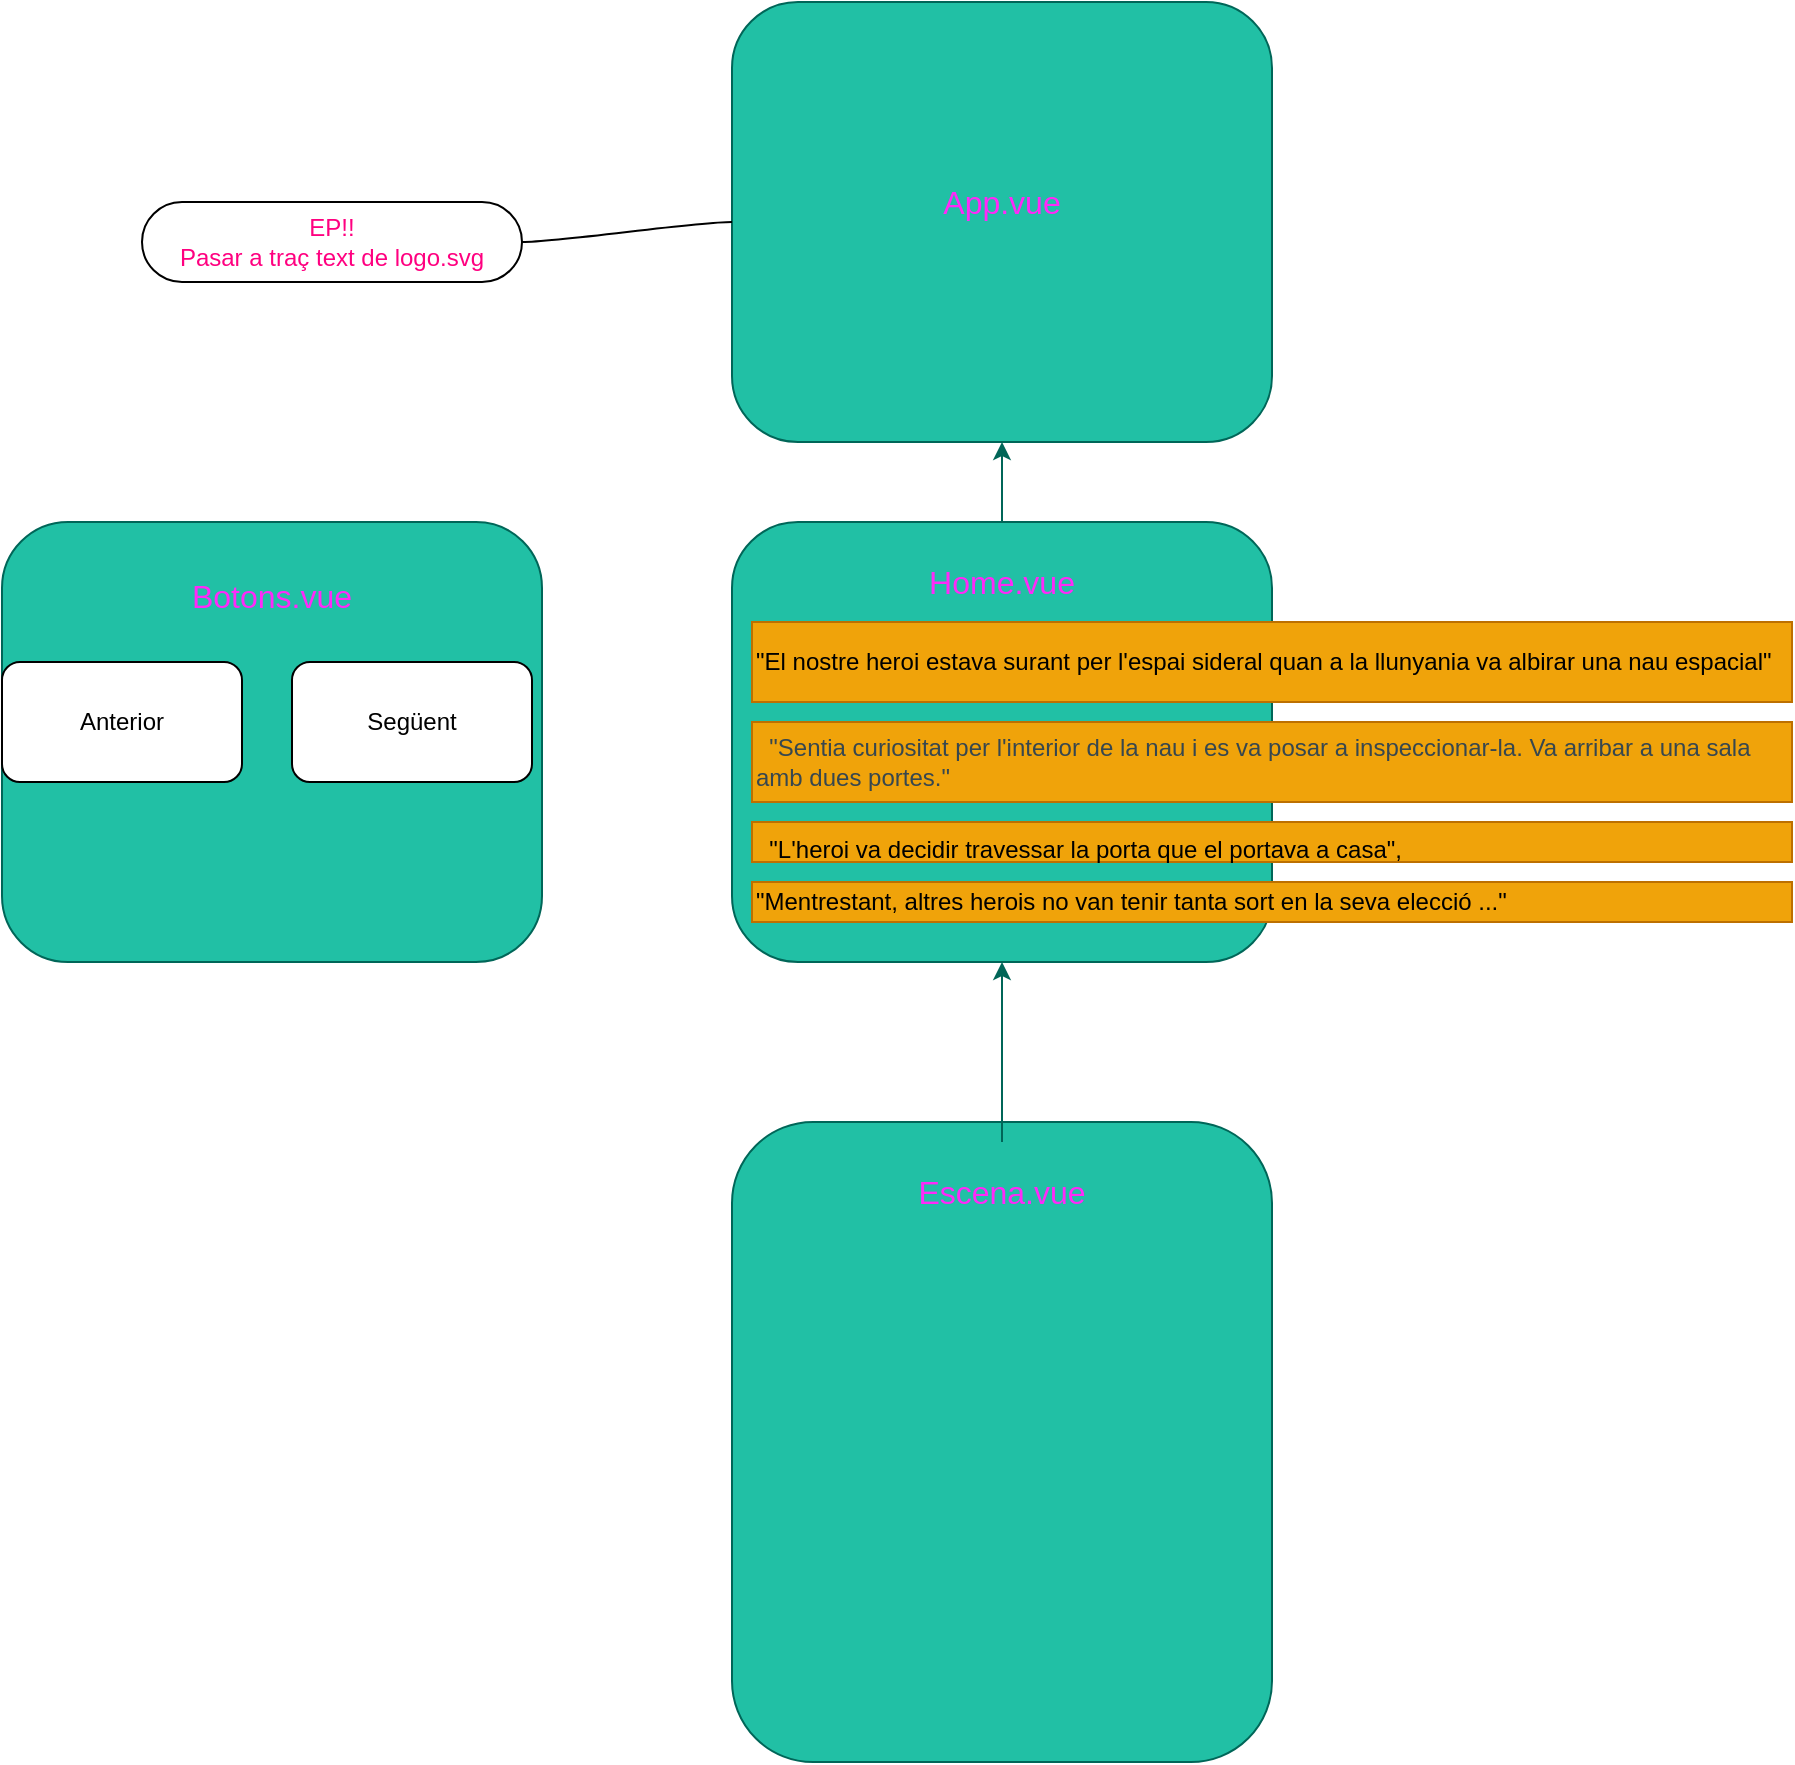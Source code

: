 <mxfile>
    <diagram id="e91MqwquHhz2js4BfBC9" name="Page-1">
        <mxGraphModel dx="1401" dy="735" grid="1" gridSize="10" guides="1" tooltips="1" connect="1" arrows="1" fold="1" page="1" pageScale="1" pageWidth="827" pageHeight="1169" math="0" shadow="0">
            <root>
                <mxCell id="0"/>
                <mxCell id="1" parent="0"/>
                <mxCell id="2" value="" style="whiteSpace=wrap;html=1;fillColor=#21C0A5;strokeColor=#006658;fontColor=#5C5C5C;rounded=1;" parent="1" vertex="1">
                    <mxGeometry x="-10" y="10" width="270" height="220" as="geometry"/>
                </mxCell>
                <mxCell id="3" value="&lt;font style=&quot;font-size: 16px&quot; color=&quot;#ff29f8&quot;&gt;App.vue&lt;/font&gt;" style="text;html=1;strokeColor=none;fillColor=none;align=center;verticalAlign=middle;whiteSpace=wrap;fontColor=#5C5C5C;rounded=1;" parent="1" vertex="1">
                    <mxGeometry x="90" y="90" width="70" height="40" as="geometry"/>
                </mxCell>
                <mxCell id="10" style="edgeStyle=orthogonalEdgeStyle;rounded=1;sketch=0;orthogonalLoop=1;jettySize=auto;html=1;exitX=0.5;exitY=0;exitDx=0;exitDy=0;fontColor=#5C5C5C;strokeColor=#006658;fillColor=#21C0A5;" parent="1" source="4" target="2" edge="1">
                    <mxGeometry relative="1" as="geometry"/>
                </mxCell>
                <mxCell id="4" value="" style="whiteSpace=wrap;html=1;fillColor=#21C0A5;strokeColor=#006658;fontColor=#5C5C5C;rounded=1;" parent="1" vertex="1">
                    <mxGeometry x="-10" y="270" width="270" height="220" as="geometry"/>
                </mxCell>
                <mxCell id="5" value="&lt;font style=&quot;font-size: 16px&quot; color=&quot;#ff29f8&quot;&gt;Home.vue&lt;/font&gt;" style="text;html=1;strokeColor=none;fillColor=none;align=center;verticalAlign=middle;whiteSpace=wrap;fontColor=#5C5C5C;rounded=1;" parent="1" vertex="1">
                    <mxGeometry x="90" y="280" width="70" height="40" as="geometry"/>
                </mxCell>
                <mxCell id="6" value="" style="whiteSpace=wrap;html=1;fillColor=#21C0A5;strokeColor=#006658;fontColor=#5C5C5C;rounded=1;" parent="1" vertex="1">
                    <mxGeometry x="-10" y="570" width="270" height="320" as="geometry"/>
                </mxCell>
                <mxCell id="9" style="edgeStyle=orthogonalEdgeStyle;rounded=1;sketch=0;orthogonalLoop=1;jettySize=auto;html=1;fontColor=#5C5C5C;strokeColor=#006658;fillColor=#21C0A5;" parent="1" source="7" target="4" edge="1">
                    <mxGeometry relative="1" as="geometry"/>
                </mxCell>
                <mxCell id="7" value="&lt;font style=&quot;font-size: 16px&quot; color=&quot;#ff29f8&quot;&gt;Escena.vue&lt;/font&gt;" style="text;html=1;strokeColor=none;fillColor=none;align=center;verticalAlign=middle;whiteSpace=wrap;fontColor=#5C5C5C;rounded=1;" parent="1" vertex="1">
                    <mxGeometry x="75" y="580" width="100" height="50" as="geometry"/>
                </mxCell>
                <mxCell id="8" value="&quot;El nostre heroi estava surant per l'espai sideral quan a la llunyania va albirar una nau espacial&quot;" style="text;strokeColor=#BD7000;fillColor=#f0a30a;align=left;verticalAlign=middle;rounded=0;sketch=0;fontColor=#000000;whiteSpace=wrap;html=1;" parent="1" vertex="1">
                    <mxGeometry y="320" width="520" height="40" as="geometry"/>
                </mxCell>
                <mxCell id="11" value="&lt;span style=&quot;color: rgb(55 , 71 , 79) ; font-family: &amp;#34;montserrat&amp;#34; , &amp;#34;arial&amp;#34; , &amp;#34;helvetica&amp;#34;&quot;&gt;&lt;font style=&quot;font-size: 12px&quot;&gt;&amp;nbsp; &quot;Sentia curiositat per l'interior de la nau i es va posar a inspeccionar-la. Va arribar a una sala amb dues portes.&quot;&lt;/font&gt;&lt;/span&gt;" style="text;strokeColor=#BD7000;fillColor=#f0a30a;align=left;verticalAlign=middle;rounded=0;sketch=0;fontColor=#000000;whiteSpace=wrap;html=1;" parent="1" vertex="1">
                    <mxGeometry y="370" width="520" height="40" as="geometry"/>
                </mxCell>
                <mxCell id="12" value="  &amp;quot;L&amp;#39;heroi va decidir travessar la porta que el portava a casa&amp;quot;,&lt;br&gt;&lt;br&gt;" style="text;strokeColor=#BD7000;fillColor=#f0a30a;align=left;verticalAlign=top;rounded=0;sketch=0;fontColor=#000000;whiteSpace=wrap;html=1;" parent="1" vertex="1">
                    <mxGeometry y="420" width="520" height="20" as="geometry"/>
                </mxCell>
                <mxCell id="13" value="&amp;quot;Mentrestant, altres herois no van tenir tanta sort en la seva elecció ...&amp;quot;&lt;br&gt;" style="text;strokeColor=#BD7000;fillColor=#f0a30a;align=left;verticalAlign=middle;rounded=0;sketch=0;fontColor=#000000;whiteSpace=wrap;html=1;" parent="1" vertex="1">
                    <mxGeometry y="450" width="520" height="20" as="geometry"/>
                </mxCell>
                <mxCell id="14" value="" style="whiteSpace=wrap;html=1;fillColor=#21C0A5;strokeColor=#006658;fontColor=#5C5C5C;rounded=1;" parent="1" vertex="1">
                    <mxGeometry x="-375" y="270" width="270" height="220" as="geometry"/>
                </mxCell>
                <mxCell id="15" value="&lt;font style=&quot;font-size: 16px&quot; color=&quot;#ff29f8&quot;&gt;Botons.vue&lt;/font&gt;" style="text;html=1;strokeColor=none;fillColor=none;align=center;verticalAlign=middle;whiteSpace=wrap;fontColor=#5C5C5C;rounded=1;" parent="1" vertex="1">
                    <mxGeometry x="-290" y="287" width="100" height="40" as="geometry"/>
                </mxCell>
                <mxCell id="16" value="" style="rounded=1;whiteSpace=wrap;html=1;" parent="1" vertex="1">
                    <mxGeometry x="-375" y="340" width="120" height="60" as="geometry"/>
                </mxCell>
                <mxCell id="19" value="Anterior" style="text;html=1;strokeColor=none;fillColor=none;align=center;verticalAlign=middle;whiteSpace=wrap;rounded=0;" parent="1" vertex="1">
                    <mxGeometry x="-335" y="360" width="40" height="20" as="geometry"/>
                </mxCell>
                <mxCell id="20" value="" style="rounded=1;whiteSpace=wrap;html=1;" parent="1" vertex="1">
                    <mxGeometry x="-230" y="340" width="120" height="60" as="geometry"/>
                </mxCell>
                <mxCell id="21" value="Següent" style="text;html=1;strokeColor=none;fillColor=none;align=center;verticalAlign=middle;whiteSpace=wrap;rounded=0;" parent="1" vertex="1">
                    <mxGeometry x="-190" y="360" width="40" height="20" as="geometry"/>
                </mxCell>
                <mxCell id="23" value="&lt;font color=&quot;#ff0080&quot;&gt;EP!!&lt;br&gt;Pasar a traç text de logo.svg&lt;/font&gt;" style="whiteSpace=wrap;html=1;rounded=1;arcSize=50;align=center;verticalAlign=middle;strokeWidth=1;autosize=1;spacing=4;treeFolding=1;treeMoving=1;newEdgeStyle={&quot;edgeStyle&quot;:&quot;entityRelationEdgeStyle&quot;,&quot;startArrow&quot;:&quot;none&quot;,&quot;endArrow&quot;:&quot;none&quot;,&quot;segment&quot;:10,&quot;curved&quot;:1};" vertex="1" parent="1">
                    <mxGeometry x="-305" y="110" width="190" height="40" as="geometry"/>
                </mxCell>
                <mxCell id="24" value="" style="edgeStyle=entityRelationEdgeStyle;startArrow=none;endArrow=none;segment=10;curved=1;" edge="1" target="23" parent="1" source="2">
                    <mxGeometry relative="1" as="geometry">
                        <mxPoint x="-30" y="400" as="sourcePoint"/>
                    </mxGeometry>
                </mxCell>
            </root>
        </mxGraphModel>
    </diagram>
</mxfile>